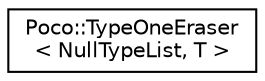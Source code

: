 digraph "Graphical Class Hierarchy"
{
 // LATEX_PDF_SIZE
  edge [fontname="Helvetica",fontsize="10",labelfontname="Helvetica",labelfontsize="10"];
  node [fontname="Helvetica",fontsize="10",shape=record];
  rankdir="LR";
  Node0 [label="Poco::TypeOneEraser\l\< NullTypeList, T \>",height=0.2,width=0.4,color="black", fillcolor="white", style="filled",URL="$structPoco_1_1TypeOneEraser_3_01NullTypeList_00_01T_01_4.html",tooltip=" "];
}
